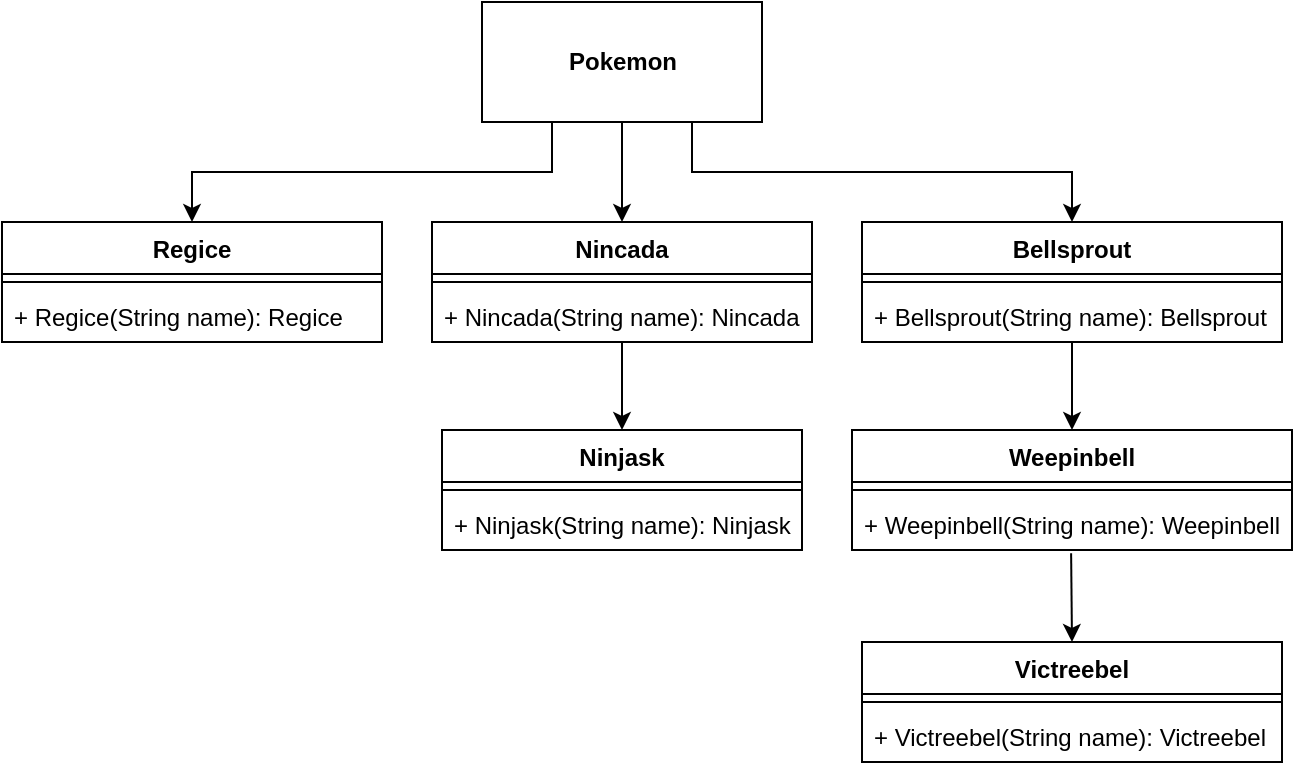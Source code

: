 <mxfile version="20.3.6" type="device"><diagram id="EV0fbYLnv_60dEDlpaF2" name="Page-1"><mxGraphModel dx="1108" dy="511" grid="1" gridSize="10" guides="1" tooltips="1" connect="1" arrows="1" fold="1" page="1" pageScale="1" pageWidth="850" pageHeight="1100" math="0" shadow="0"><root><mxCell id="0"/><mxCell id="1" parent="0"/><mxCell id="CcX7xN5U_olpdvKeVjOo-18" value="Regice" style="swimlane;fontStyle=1;align=center;verticalAlign=top;childLayout=stackLayout;horizontal=1;startSize=26;horizontalStack=0;resizeParent=1;resizeParentMax=0;resizeLast=0;collapsible=1;marginBottom=0;" vertex="1" parent="1"><mxGeometry x="50" y="130" width="190" height="60" as="geometry"/></mxCell><mxCell id="CcX7xN5U_olpdvKeVjOo-20" value="" style="line;strokeWidth=1;fillColor=none;align=left;verticalAlign=middle;spacingTop=-1;spacingLeft=3;spacingRight=3;rotatable=0;labelPosition=right;points=[];portConstraint=eastwest;strokeColor=inherit;" vertex="1" parent="CcX7xN5U_olpdvKeVjOo-18"><mxGeometry y="26" width="190" height="8" as="geometry"/></mxCell><mxCell id="CcX7xN5U_olpdvKeVjOo-21" value="+ Regice(String name): Regice" style="text;strokeColor=none;fillColor=none;align=left;verticalAlign=top;spacingLeft=4;spacingRight=4;overflow=hidden;rotatable=0;points=[[0,0.5],[1,0.5]];portConstraint=eastwest;" vertex="1" parent="CcX7xN5U_olpdvKeVjOo-18"><mxGeometry y="34" width="190" height="26" as="geometry"/></mxCell><mxCell id="CcX7xN5U_olpdvKeVjOo-43" style="edgeStyle=orthogonalEdgeStyle;rounded=0;orthogonalLoop=1;jettySize=auto;html=1;exitX=0.5;exitY=1;exitDx=0;exitDy=0;" edge="1" parent="1" source="CcX7xN5U_olpdvKeVjOo-23" target="CcX7xN5U_olpdvKeVjOo-39"><mxGeometry relative="1" as="geometry"/></mxCell><mxCell id="CcX7xN5U_olpdvKeVjOo-23" value="Nincada" style="swimlane;fontStyle=1;align=center;verticalAlign=top;childLayout=stackLayout;horizontal=1;startSize=26;horizontalStack=0;resizeParent=1;resizeParentMax=0;resizeLast=0;collapsible=1;marginBottom=0;" vertex="1" parent="1"><mxGeometry x="265" y="130" width="190" height="60" as="geometry"/></mxCell><mxCell id="CcX7xN5U_olpdvKeVjOo-25" value="" style="line;strokeWidth=1;fillColor=none;align=left;verticalAlign=middle;spacingTop=-1;spacingLeft=3;spacingRight=3;rotatable=0;labelPosition=right;points=[];portConstraint=eastwest;strokeColor=inherit;" vertex="1" parent="CcX7xN5U_olpdvKeVjOo-23"><mxGeometry y="26" width="190" height="8" as="geometry"/></mxCell><mxCell id="CcX7xN5U_olpdvKeVjOo-26" value="+ Nincada(String name): Nincada" style="text;strokeColor=none;fillColor=none;align=left;verticalAlign=top;spacingLeft=4;spacingRight=4;overflow=hidden;rotatable=0;points=[[0,0.5],[1,0.5]];portConstraint=eastwest;" vertex="1" parent="CcX7xN5U_olpdvKeVjOo-23"><mxGeometry y="34" width="190" height="26" as="geometry"/></mxCell><mxCell id="CcX7xN5U_olpdvKeVjOo-32" style="edgeStyle=orthogonalEdgeStyle;rounded=0;orthogonalLoop=1;jettySize=auto;html=1;exitX=0.25;exitY=1;exitDx=0;exitDy=0;" edge="1" parent="1" source="CcX7xN5U_olpdvKeVjOo-31" target="CcX7xN5U_olpdvKeVjOo-18"><mxGeometry relative="1" as="geometry"/></mxCell><mxCell id="CcX7xN5U_olpdvKeVjOo-33" style="edgeStyle=orthogonalEdgeStyle;rounded=0;orthogonalLoop=1;jettySize=auto;html=1;exitX=0.5;exitY=1;exitDx=0;exitDy=0;" edge="1" parent="1" source="CcX7xN5U_olpdvKeVjOo-31" target="CcX7xN5U_olpdvKeVjOo-23"><mxGeometry relative="1" as="geometry"/></mxCell><mxCell id="CcX7xN5U_olpdvKeVjOo-38" style="edgeStyle=orthogonalEdgeStyle;rounded=0;orthogonalLoop=1;jettySize=auto;html=1;exitX=0.75;exitY=1;exitDx=0;exitDy=0;entryX=0.5;entryY=0;entryDx=0;entryDy=0;" edge="1" parent="1" source="CcX7xN5U_olpdvKeVjOo-31" target="CcX7xN5U_olpdvKeVjOo-34"><mxGeometry relative="1" as="geometry"/></mxCell><mxCell id="CcX7xN5U_olpdvKeVjOo-31" value="&lt;b&gt;Pokemon&lt;/b&gt;" style="html=1;" vertex="1" parent="1"><mxGeometry x="290" y="20" width="140" height="60" as="geometry"/></mxCell><mxCell id="CcX7xN5U_olpdvKeVjOo-48" style="edgeStyle=orthogonalEdgeStyle;rounded=0;orthogonalLoop=1;jettySize=auto;html=1;exitX=0.5;exitY=1;exitDx=0;exitDy=0;" edge="1" parent="1" source="CcX7xN5U_olpdvKeVjOo-34" target="CcX7xN5U_olpdvKeVjOo-44"><mxGeometry relative="1" as="geometry"/></mxCell><mxCell id="CcX7xN5U_olpdvKeVjOo-34" value="Bellsprout" style="swimlane;fontStyle=1;align=center;verticalAlign=top;childLayout=stackLayout;horizontal=1;startSize=26;horizontalStack=0;resizeParent=1;resizeParentMax=0;resizeLast=0;collapsible=1;marginBottom=0;" vertex="1" parent="1"><mxGeometry x="480" y="130" width="210" height="60" as="geometry"/></mxCell><mxCell id="CcX7xN5U_olpdvKeVjOo-36" value="" style="line;strokeWidth=1;fillColor=none;align=left;verticalAlign=middle;spacingTop=-1;spacingLeft=3;spacingRight=3;rotatable=0;labelPosition=right;points=[];portConstraint=eastwest;strokeColor=inherit;" vertex="1" parent="CcX7xN5U_olpdvKeVjOo-34"><mxGeometry y="26" width="210" height="8" as="geometry"/></mxCell><mxCell id="CcX7xN5U_olpdvKeVjOo-37" value="+ Bellsprout(String name): Bellsprout" style="text;strokeColor=none;fillColor=none;align=left;verticalAlign=top;spacingLeft=4;spacingRight=4;overflow=hidden;rotatable=0;points=[[0,0.5],[1,0.5]];portConstraint=eastwest;" vertex="1" parent="CcX7xN5U_olpdvKeVjOo-34"><mxGeometry y="34" width="210" height="26" as="geometry"/></mxCell><mxCell id="CcX7xN5U_olpdvKeVjOo-39" value="Ninjask" style="swimlane;fontStyle=1;align=center;verticalAlign=top;childLayout=stackLayout;horizontal=1;startSize=26;horizontalStack=0;resizeParent=1;resizeParentMax=0;resizeLast=0;collapsible=1;marginBottom=0;" vertex="1" parent="1"><mxGeometry x="270" y="234" width="180" height="60" as="geometry"/></mxCell><mxCell id="CcX7xN5U_olpdvKeVjOo-41" value="" style="line;strokeWidth=1;fillColor=none;align=left;verticalAlign=middle;spacingTop=-1;spacingLeft=3;spacingRight=3;rotatable=0;labelPosition=right;points=[];portConstraint=eastwest;strokeColor=inherit;" vertex="1" parent="CcX7xN5U_olpdvKeVjOo-39"><mxGeometry y="26" width="180" height="8" as="geometry"/></mxCell><mxCell id="CcX7xN5U_olpdvKeVjOo-42" value="+ Ninjask(String name): Ninjask" style="text;strokeColor=none;fillColor=none;align=left;verticalAlign=top;spacingLeft=4;spacingRight=4;overflow=hidden;rotatable=0;points=[[0,0.5],[1,0.5]];portConstraint=eastwest;" vertex="1" parent="CcX7xN5U_olpdvKeVjOo-39"><mxGeometry y="34" width="180" height="26" as="geometry"/></mxCell><mxCell id="CcX7xN5U_olpdvKeVjOo-44" value="Weepinbell" style="swimlane;fontStyle=1;align=center;verticalAlign=top;childLayout=stackLayout;horizontal=1;startSize=26;horizontalStack=0;resizeParent=1;resizeParentMax=0;resizeLast=0;collapsible=1;marginBottom=0;" vertex="1" parent="1"><mxGeometry x="475" y="234" width="220" height="60" as="geometry"/></mxCell><mxCell id="CcX7xN5U_olpdvKeVjOo-46" value="" style="line;strokeWidth=1;fillColor=none;align=left;verticalAlign=middle;spacingTop=-1;spacingLeft=3;spacingRight=3;rotatable=0;labelPosition=right;points=[];portConstraint=eastwest;strokeColor=inherit;" vertex="1" parent="CcX7xN5U_olpdvKeVjOo-44"><mxGeometry y="26" width="220" height="8" as="geometry"/></mxCell><mxCell id="CcX7xN5U_olpdvKeVjOo-47" value="+ Weepinbell(String name): Weepinbell" style="text;strokeColor=none;fillColor=none;align=left;verticalAlign=top;spacingLeft=4;spacingRight=4;overflow=hidden;rotatable=0;points=[[0,0.5],[1,0.5]];portConstraint=eastwest;" vertex="1" parent="CcX7xN5U_olpdvKeVjOo-44"><mxGeometry y="34" width="220" height="26" as="geometry"/></mxCell><mxCell id="CcX7xN5U_olpdvKeVjOo-49" value="Victreebel" style="swimlane;fontStyle=1;align=center;verticalAlign=top;childLayout=stackLayout;horizontal=1;startSize=26;horizontalStack=0;resizeParent=1;resizeParentMax=0;resizeLast=0;collapsible=1;marginBottom=0;" vertex="1" parent="1"><mxGeometry x="480" y="340" width="210" height="60" as="geometry"/></mxCell><mxCell id="CcX7xN5U_olpdvKeVjOo-51" value="" style="line;strokeWidth=1;fillColor=none;align=left;verticalAlign=middle;spacingTop=-1;spacingLeft=3;spacingRight=3;rotatable=0;labelPosition=right;points=[];portConstraint=eastwest;strokeColor=inherit;" vertex="1" parent="CcX7xN5U_olpdvKeVjOo-49"><mxGeometry y="26" width="210" height="8" as="geometry"/></mxCell><mxCell id="CcX7xN5U_olpdvKeVjOo-52" value="+ Victreebel(String name): Victreebel" style="text;strokeColor=none;fillColor=none;align=left;verticalAlign=top;spacingLeft=4;spacingRight=4;overflow=hidden;rotatable=0;points=[[0,0.5],[1,0.5]];portConstraint=eastwest;" vertex="1" parent="CcX7xN5U_olpdvKeVjOo-49"><mxGeometry y="34" width="210" height="26" as="geometry"/></mxCell><mxCell id="CcX7xN5U_olpdvKeVjOo-53" value="" style="endArrow=classic;html=1;rounded=0;exitX=0.498;exitY=1.062;exitDx=0;exitDy=0;exitPerimeter=0;entryX=0.5;entryY=0;entryDx=0;entryDy=0;" edge="1" parent="1" source="CcX7xN5U_olpdvKeVjOo-47" target="CcX7xN5U_olpdvKeVjOo-49"><mxGeometry width="50" height="50" relative="1" as="geometry"><mxPoint x="530" y="360" as="sourcePoint"/><mxPoint x="585" y="340" as="targetPoint"/></mxGeometry></mxCell></root></mxGraphModel></diagram></mxfile>